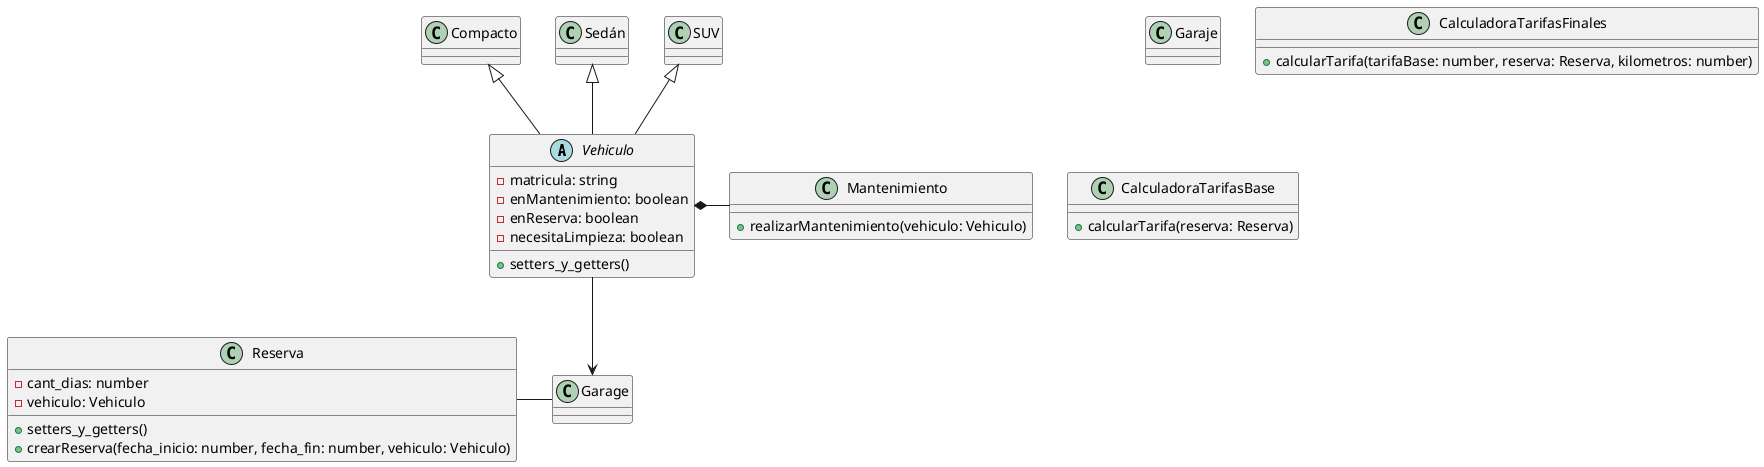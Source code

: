 @startuml Diagrama de clases

abstract class Vehiculo {
    - matricula: string
    - enMantenimiento: boolean
    - enReserva: boolean
    - necesitaLimpieza: boolean

    + setters_y_getters()
}

class Garaje {

}

class CalculadoraTarifasFinales {
    + calcularTarifa(tarifaBase: number, reserva: Reserva, kilometros: number)
}

class CalculadoraTarifasBase {
    + calcularTarifa(reserva: Reserva)
}

class Reserva {
    - cant_dias: number
    - vehiculo: Vehiculo

    + setters_y_getters()
    + crearReserva(fecha_inicio: number, fecha_fin: number, vehiculo: Vehiculo)
}

class Mantenimiento {
    + realizarMantenimiento(vehiculo: Vehiculo)
}

class Compacto {

}
class Sedán {

}
class SUV {

}

' Relaciones

Vehiculo *-r- Mantenimiento
Reserva -r- Garage
Garage <-u- Vehiculo

Compacto <|-d- Vehiculo
Sedán <|-d- Vehiculo
SUV <|-d- Vehiculo


@enduml